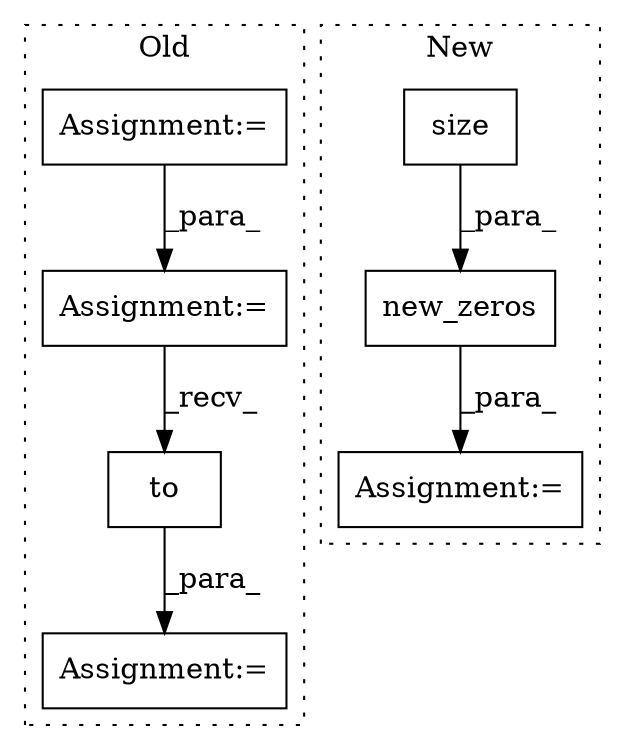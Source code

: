 digraph G {
subgraph cluster0 {
1 [label="to" a="32" s="22166,22183" l="3,1" shape="box"];
3 [label="Assignment:=" a="7" s="21974" l="1" shape="box"];
6 [label="Assignment:=" a="7" s="22125" l="1" shape="box"];
7 [label="Assignment:=" a="7" s="21903" l="5" shape="box"];
label = "Old";
style="dotted";
}
subgraph cluster1 {
2 [label="new_zeros" a="32" s="21880,21918" l="10,1" shape="box"];
4 [label="Assignment:=" a="7" s="21857" l="1" shape="box"];
5 [label="size" a="32" s="21912" l="6" shape="box"];
label = "New";
style="dotted";
}
1 -> 6 [label="_para_"];
2 -> 4 [label="_para_"];
3 -> 1 [label="_recv_"];
5 -> 2 [label="_para_"];
7 -> 3 [label="_para_"];
}